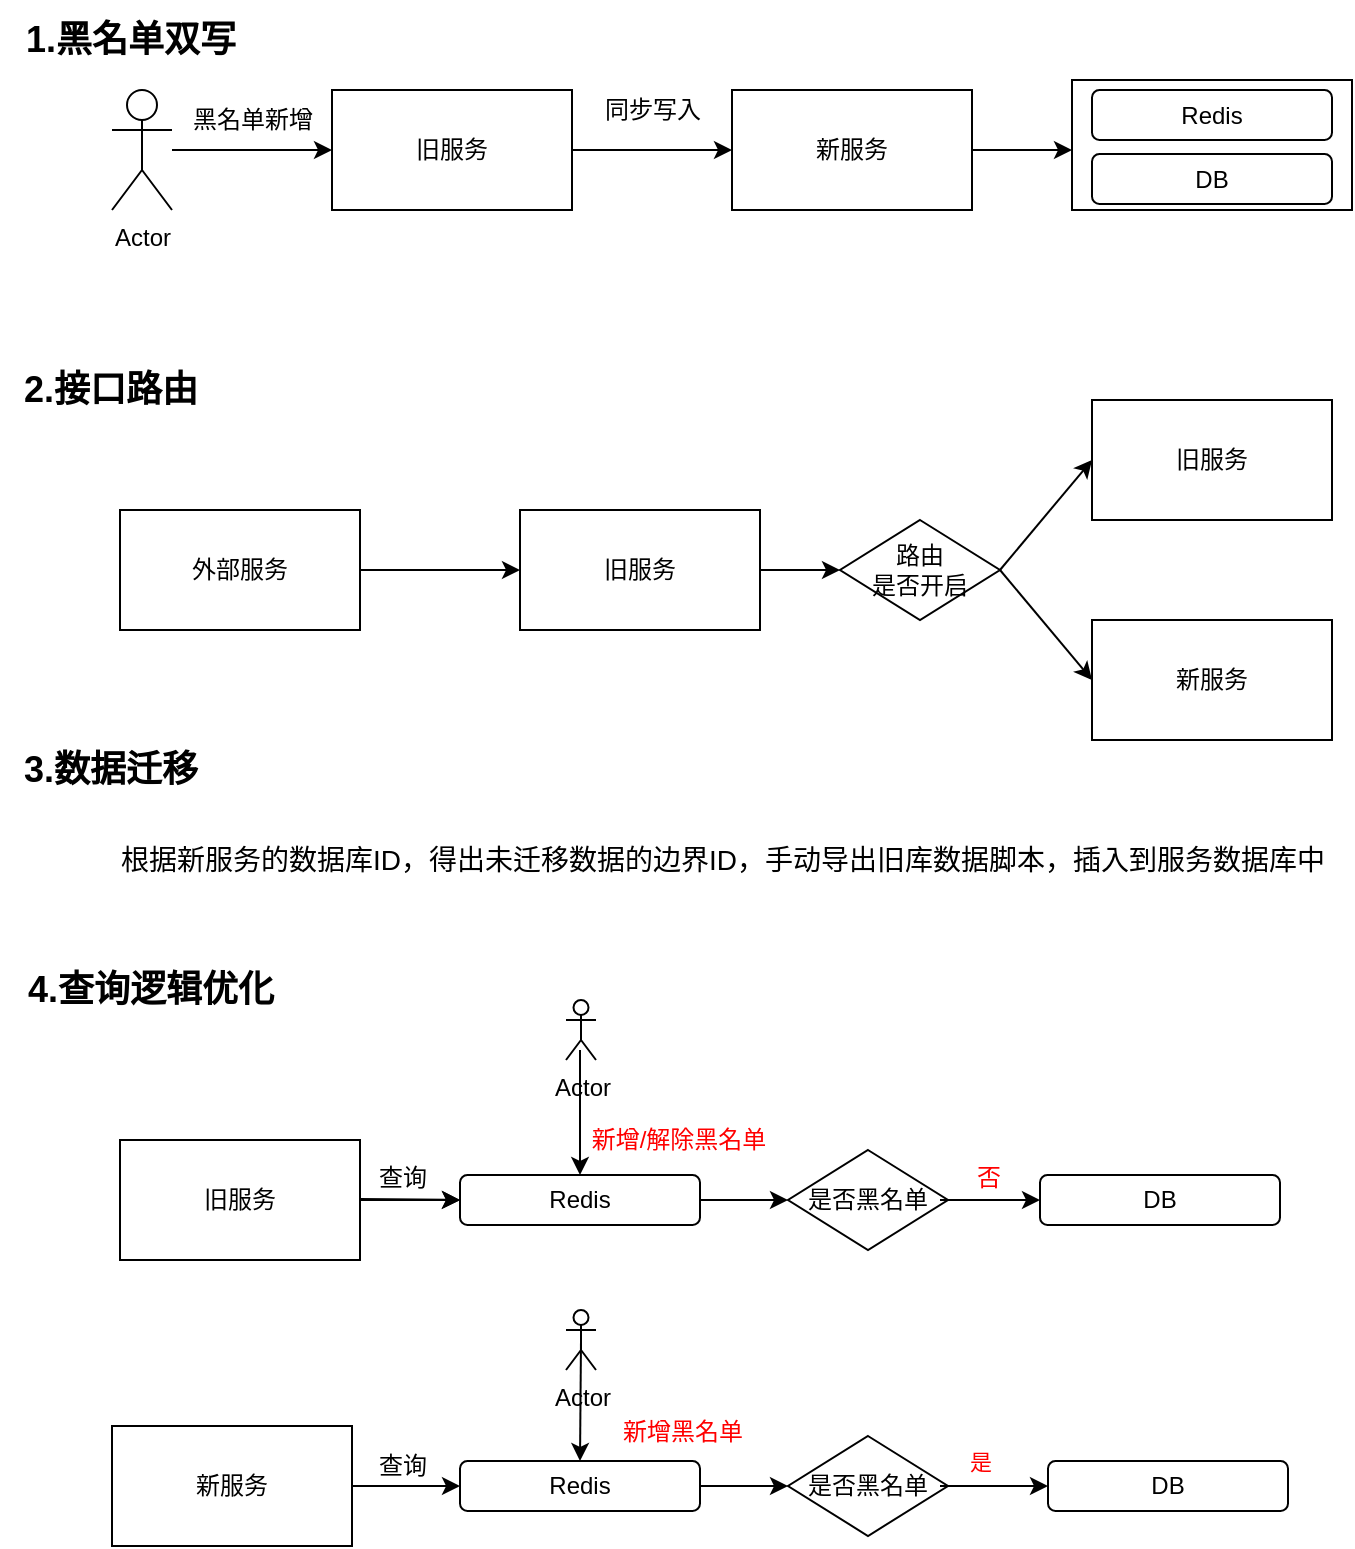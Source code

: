 <mxfile version="21.1.7" type="github">
  <diagram name="第 1 页" id="bvCV-v3Us4rZkpgmmUGV">
    <mxGraphModel dx="1434" dy="764" grid="1" gridSize="10" guides="1" tooltips="1" connect="1" arrows="1" fold="1" page="1" pageScale="1" pageWidth="827" pageHeight="1169" math="0" shadow="0">
      <root>
        <mxCell id="0" />
        <mxCell id="1" parent="0" />
        <mxCell id="1Q4CFdaJzFtLMw4-kMDZ-18" value="" style="rounded=0;whiteSpace=wrap;html=1;" vertex="1" parent="1">
          <mxGeometry x="556" y="95" width="140" height="65" as="geometry" />
        </mxCell>
        <mxCell id="1Q4CFdaJzFtLMw4-kMDZ-1" value="旧服务" style="rounded=0;whiteSpace=wrap;html=1;" vertex="1" parent="1">
          <mxGeometry x="186" y="100" width="120" height="60" as="geometry" />
        </mxCell>
        <mxCell id="1Q4CFdaJzFtLMw4-kMDZ-2" value="Actor" style="shape=umlActor;verticalLabelPosition=bottom;verticalAlign=top;html=1;outlineConnect=0;" vertex="1" parent="1">
          <mxGeometry x="76" y="100" width="30" height="60" as="geometry" />
        </mxCell>
        <mxCell id="1Q4CFdaJzFtLMw4-kMDZ-9" value="" style="endArrow=classic;html=1;rounded=0;" edge="1" parent="1" source="1Q4CFdaJzFtLMw4-kMDZ-2" target="1Q4CFdaJzFtLMw4-kMDZ-1">
          <mxGeometry width="50" height="50" relative="1" as="geometry">
            <mxPoint x="306" y="120" as="sourcePoint" />
            <mxPoint x="356" y="70" as="targetPoint" />
          </mxGeometry>
        </mxCell>
        <mxCell id="1Q4CFdaJzFtLMw4-kMDZ-10" value="新服务" style="rounded=0;whiteSpace=wrap;html=1;" vertex="1" parent="1">
          <mxGeometry x="386" y="100" width="120" height="60" as="geometry" />
        </mxCell>
        <mxCell id="1Q4CFdaJzFtLMw4-kMDZ-11" value="" style="endArrow=classic;html=1;rounded=0;exitX=1;exitY=0.5;exitDx=0;exitDy=0;" edge="1" parent="1" source="1Q4CFdaJzFtLMw4-kMDZ-1">
          <mxGeometry width="50" height="50" relative="1" as="geometry">
            <mxPoint x="306" y="120" as="sourcePoint" />
            <mxPoint x="386" y="130" as="targetPoint" />
          </mxGeometry>
        </mxCell>
        <mxCell id="1Q4CFdaJzFtLMw4-kMDZ-12" value="黑名单新增" style="text;html=1;align=center;verticalAlign=middle;resizable=0;points=[];autosize=1;strokeColor=none;fillColor=none;" vertex="1" parent="1">
          <mxGeometry x="106" y="100" width="80" height="30" as="geometry" />
        </mxCell>
        <mxCell id="1Q4CFdaJzFtLMw4-kMDZ-14" value="&lt;b&gt;&lt;font style=&quot;font-size: 18px;&quot;&gt;1.黑名单双写&lt;/font&gt;&lt;/b&gt;" style="text;html=1;align=center;verticalAlign=middle;resizable=0;points=[];autosize=1;strokeColor=none;fillColor=none;" vertex="1" parent="1">
          <mxGeometry x="20" y="55" width="130" height="40" as="geometry" />
        </mxCell>
        <mxCell id="1Q4CFdaJzFtLMw4-kMDZ-15" value="Redis" style="rounded=1;whiteSpace=wrap;html=1;" vertex="1" parent="1">
          <mxGeometry x="566" y="100" width="120" height="25" as="geometry" />
        </mxCell>
        <mxCell id="1Q4CFdaJzFtLMw4-kMDZ-16" value="DB" style="rounded=1;whiteSpace=wrap;html=1;" vertex="1" parent="1">
          <mxGeometry x="566" y="132" width="120" height="25" as="geometry" />
        </mxCell>
        <mxCell id="1Q4CFdaJzFtLMw4-kMDZ-17" value="" style="endArrow=classic;html=1;rounded=0;exitX=1;exitY=0.5;exitDx=0;exitDy=0;" edge="1" parent="1" source="1Q4CFdaJzFtLMw4-kMDZ-10">
          <mxGeometry width="50" height="50" relative="1" as="geometry">
            <mxPoint x="316" y="140" as="sourcePoint" />
            <mxPoint x="556" y="130" as="targetPoint" />
          </mxGeometry>
        </mxCell>
        <mxCell id="1Q4CFdaJzFtLMw4-kMDZ-19" value="同步写入" style="text;html=1;align=center;verticalAlign=middle;resizable=0;points=[];autosize=1;strokeColor=none;fillColor=none;" vertex="1" parent="1">
          <mxGeometry x="311" y="95" width="70" height="30" as="geometry" />
        </mxCell>
        <mxCell id="1Q4CFdaJzFtLMw4-kMDZ-20" value="&lt;b&gt;&lt;font style=&quot;font-size: 18px;&quot;&gt;2.接口路由&lt;/font&gt;&lt;/b&gt;" style="text;html=1;align=center;verticalAlign=middle;resizable=0;points=[];autosize=1;strokeColor=none;fillColor=none;" vertex="1" parent="1">
          <mxGeometry x="20" y="230" width="110" height="40" as="geometry" />
        </mxCell>
        <mxCell id="1Q4CFdaJzFtLMw4-kMDZ-21" value="外部服务" style="rounded=0;whiteSpace=wrap;html=1;" vertex="1" parent="1">
          <mxGeometry x="80" y="310" width="120" height="60" as="geometry" />
        </mxCell>
        <mxCell id="1Q4CFdaJzFtLMw4-kMDZ-22" value="旧服务" style="rounded=0;whiteSpace=wrap;html=1;" vertex="1" parent="1">
          <mxGeometry x="280" y="310" width="120" height="60" as="geometry" />
        </mxCell>
        <mxCell id="1Q4CFdaJzFtLMw4-kMDZ-23" value="" style="endArrow=classic;html=1;rounded=0;exitX=1;exitY=0.5;exitDx=0;exitDy=0;entryX=0;entryY=0.5;entryDx=0;entryDy=0;" edge="1" parent="1" source="1Q4CFdaJzFtLMw4-kMDZ-21" target="1Q4CFdaJzFtLMw4-kMDZ-22">
          <mxGeometry width="50" height="50" relative="1" as="geometry">
            <mxPoint x="390" y="320" as="sourcePoint" />
            <mxPoint x="440" y="270" as="targetPoint" />
          </mxGeometry>
        </mxCell>
        <mxCell id="1Q4CFdaJzFtLMw4-kMDZ-24" value="路由&lt;br&gt;是否开启" style="rhombus;whiteSpace=wrap;html=1;" vertex="1" parent="1">
          <mxGeometry x="440" y="315" width="80" height="50" as="geometry" />
        </mxCell>
        <mxCell id="1Q4CFdaJzFtLMw4-kMDZ-25" value="旧服务" style="rounded=0;whiteSpace=wrap;html=1;" vertex="1" parent="1">
          <mxGeometry x="566" y="255" width="120" height="60" as="geometry" />
        </mxCell>
        <mxCell id="1Q4CFdaJzFtLMw4-kMDZ-26" value="" style="endArrow=classic;html=1;rounded=0;exitX=1;exitY=0.5;exitDx=0;exitDy=0;entryX=0;entryY=0.5;entryDx=0;entryDy=0;" edge="1" parent="1" source="1Q4CFdaJzFtLMw4-kMDZ-22" target="1Q4CFdaJzFtLMw4-kMDZ-24">
          <mxGeometry width="50" height="50" relative="1" as="geometry">
            <mxPoint x="210" y="350" as="sourcePoint" />
            <mxPoint x="290" y="350" as="targetPoint" />
          </mxGeometry>
        </mxCell>
        <mxCell id="1Q4CFdaJzFtLMw4-kMDZ-27" value="新服务" style="rounded=0;whiteSpace=wrap;html=1;" vertex="1" parent="1">
          <mxGeometry x="566" y="365" width="120" height="60" as="geometry" />
        </mxCell>
        <mxCell id="1Q4CFdaJzFtLMw4-kMDZ-28" value="" style="endArrow=classic;html=1;rounded=0;exitX=1;exitY=0.5;exitDx=0;exitDy=0;entryX=0;entryY=0.5;entryDx=0;entryDy=0;" edge="1" parent="1" source="1Q4CFdaJzFtLMw4-kMDZ-24" target="1Q4CFdaJzFtLMw4-kMDZ-25">
          <mxGeometry width="50" height="50" relative="1" as="geometry">
            <mxPoint x="410" y="350" as="sourcePoint" />
            <mxPoint x="450" y="350" as="targetPoint" />
          </mxGeometry>
        </mxCell>
        <mxCell id="1Q4CFdaJzFtLMw4-kMDZ-29" value="" style="endArrow=classic;html=1;rounded=0;entryX=0;entryY=0.5;entryDx=0;entryDy=0;" edge="1" parent="1" target="1Q4CFdaJzFtLMw4-kMDZ-27">
          <mxGeometry width="50" height="50" relative="1" as="geometry">
            <mxPoint x="520" y="340" as="sourcePoint" />
            <mxPoint x="576" y="350" as="targetPoint" />
          </mxGeometry>
        </mxCell>
        <mxCell id="1Q4CFdaJzFtLMw4-kMDZ-30" value="&lt;b&gt;&lt;font style=&quot;font-size: 18px;&quot;&gt;3.数据迁移&lt;/font&gt;&lt;/b&gt;" style="text;html=1;align=center;verticalAlign=middle;resizable=0;points=[];autosize=1;strokeColor=none;fillColor=none;" vertex="1" parent="1">
          <mxGeometry x="20" y="420" width="110" height="40" as="geometry" />
        </mxCell>
        <mxCell id="1Q4CFdaJzFtLMw4-kMDZ-31" value="&lt;font style=&quot;font-size: 14px;&quot;&gt;根据新服务的数据库ID，得出未迁移数据的边界ID，手动导出旧库数据脚本，插入到服务数据库中&lt;/font&gt;" style="text;html=1;align=center;verticalAlign=middle;resizable=0;points=[];autosize=1;strokeColor=none;fillColor=none;" vertex="1" parent="1">
          <mxGeometry x="66" y="470" width="630" height="30" as="geometry" />
        </mxCell>
        <mxCell id="1Q4CFdaJzFtLMw4-kMDZ-32" value="&lt;b&gt;&lt;font style=&quot;font-size: 18px;&quot;&gt;4.查询逻辑优化&lt;/font&gt;&lt;/b&gt;" style="text;html=1;align=center;verticalAlign=middle;resizable=0;points=[];autosize=1;strokeColor=none;fillColor=none;" vertex="1" parent="1">
          <mxGeometry x="20" y="530" width="150" height="40" as="geometry" />
        </mxCell>
        <mxCell id="1Q4CFdaJzFtLMw4-kMDZ-37" value="" style="edgeStyle=orthogonalEdgeStyle;rounded=0;orthogonalLoop=1;jettySize=auto;html=1;" edge="1" parent="1" source="1Q4CFdaJzFtLMw4-kMDZ-33" target="1Q4CFdaJzFtLMw4-kMDZ-34">
          <mxGeometry relative="1" as="geometry" />
        </mxCell>
        <mxCell id="1Q4CFdaJzFtLMw4-kMDZ-33" value="旧服务" style="rounded=0;whiteSpace=wrap;html=1;" vertex="1" parent="1">
          <mxGeometry x="80" y="625" width="120" height="60" as="geometry" />
        </mxCell>
        <mxCell id="1Q4CFdaJzFtLMw4-kMDZ-34" value="Redis" style="rounded=1;whiteSpace=wrap;html=1;" vertex="1" parent="1">
          <mxGeometry x="250" y="642.5" width="120" height="25" as="geometry" />
        </mxCell>
        <mxCell id="1Q4CFdaJzFtLMw4-kMDZ-35" value="DB" style="rounded=1;whiteSpace=wrap;html=1;" vertex="1" parent="1">
          <mxGeometry x="540" y="642.5" width="120" height="25" as="geometry" />
        </mxCell>
        <mxCell id="1Q4CFdaJzFtLMw4-kMDZ-36" value="" style="endArrow=classic;html=1;rounded=0;exitX=1;exitY=0.5;exitDx=0;exitDy=0;" edge="1" parent="1">
          <mxGeometry width="50" height="50" relative="1" as="geometry">
            <mxPoint x="200" y="654.5" as="sourcePoint" />
            <mxPoint x="250" y="655" as="targetPoint" />
          </mxGeometry>
        </mxCell>
        <mxCell id="1Q4CFdaJzFtLMw4-kMDZ-40" value="是否黑名单" style="rhombus;whiteSpace=wrap;html=1;" vertex="1" parent="1">
          <mxGeometry x="414" y="630" width="80" height="50" as="geometry" />
        </mxCell>
        <mxCell id="1Q4CFdaJzFtLMw4-kMDZ-42" value="" style="endArrow=classic;html=1;rounded=0;entryX=0;entryY=0.5;entryDx=0;entryDy=0;" edge="1" parent="1" target="1Q4CFdaJzFtLMw4-kMDZ-40">
          <mxGeometry width="50" height="50" relative="1" as="geometry">
            <mxPoint x="370" y="655" as="sourcePoint" />
            <mxPoint x="260" y="665" as="targetPoint" />
          </mxGeometry>
        </mxCell>
        <mxCell id="1Q4CFdaJzFtLMw4-kMDZ-43" value="" style="endArrow=classic;html=1;rounded=0;entryX=0;entryY=0.5;entryDx=0;entryDy=0;" edge="1" parent="1" target="1Q4CFdaJzFtLMw4-kMDZ-35">
          <mxGeometry width="50" height="50" relative="1" as="geometry">
            <mxPoint x="490" y="655" as="sourcePoint" />
            <mxPoint x="424" y="665" as="targetPoint" />
          </mxGeometry>
        </mxCell>
        <mxCell id="1Q4CFdaJzFtLMw4-kMDZ-44" value="否" style="text;html=1;align=center;verticalAlign=middle;resizable=0;points=[];autosize=1;strokeColor=none;fillColor=none;fontColor=#FF0000;" vertex="1" parent="1">
          <mxGeometry x="494" y="629" width="40" height="30" as="geometry" />
        </mxCell>
        <mxCell id="1Q4CFdaJzFtLMw4-kMDZ-45" value="新服务" style="rounded=0;whiteSpace=wrap;html=1;" vertex="1" parent="1">
          <mxGeometry x="76" y="768" width="120" height="60" as="geometry" />
        </mxCell>
        <mxCell id="1Q4CFdaJzFtLMw4-kMDZ-46" value="Redis" style="rounded=1;whiteSpace=wrap;html=1;" vertex="1" parent="1">
          <mxGeometry x="250" y="785.5" width="120" height="25" as="geometry" />
        </mxCell>
        <mxCell id="1Q4CFdaJzFtLMw4-kMDZ-47" value="" style="endArrow=classic;html=1;rounded=0;exitX=1;exitY=0.5;exitDx=0;exitDy=0;" edge="1" parent="1" source="1Q4CFdaJzFtLMw4-kMDZ-45">
          <mxGeometry width="50" height="50" relative="1" as="geometry">
            <mxPoint x="210" y="692.5" as="sourcePoint" />
            <mxPoint x="250" y="798" as="targetPoint" />
          </mxGeometry>
        </mxCell>
        <mxCell id="1Q4CFdaJzFtLMw4-kMDZ-48" value="是否黑名单" style="rhombus;whiteSpace=wrap;html=1;" vertex="1" parent="1">
          <mxGeometry x="414" y="773" width="80" height="50" as="geometry" />
        </mxCell>
        <mxCell id="1Q4CFdaJzFtLMw4-kMDZ-49" value="" style="endArrow=classic;html=1;rounded=0;exitX=1;exitY=0.5;exitDx=0;exitDy=0;entryX=0;entryY=0.5;entryDx=0;entryDy=0;" edge="1" parent="1" source="1Q4CFdaJzFtLMw4-kMDZ-46" target="1Q4CFdaJzFtLMw4-kMDZ-48">
          <mxGeometry width="50" height="50" relative="1" as="geometry">
            <mxPoint x="206" y="808" as="sourcePoint" />
            <mxPoint x="260" y="808" as="targetPoint" />
          </mxGeometry>
        </mxCell>
        <mxCell id="1Q4CFdaJzFtLMw4-kMDZ-50" value="DB" style="rounded=1;whiteSpace=wrap;html=1;" vertex="1" parent="1">
          <mxGeometry x="544" y="785.5" width="120" height="25" as="geometry" />
        </mxCell>
        <mxCell id="1Q4CFdaJzFtLMw4-kMDZ-51" value="" style="endArrow=classic;html=1;rounded=0;entryX=0;entryY=0.5;entryDx=0;entryDy=0;" edge="1" parent="1" target="1Q4CFdaJzFtLMw4-kMDZ-50">
          <mxGeometry width="50" height="50" relative="1" as="geometry">
            <mxPoint x="490" y="798" as="sourcePoint" />
            <mxPoint x="424" y="808" as="targetPoint" />
          </mxGeometry>
        </mxCell>
        <mxCell id="1Q4CFdaJzFtLMw4-kMDZ-52" value="是" style="edgeLabel;html=1;align=center;verticalAlign=middle;resizable=0;points=[];fontColor=#FF0000;" vertex="1" connectable="0" parent="1Q4CFdaJzFtLMw4-kMDZ-51">
          <mxGeometry x="-0.518" y="7" relative="1" as="geometry">
            <mxPoint x="7" y="-5" as="offset" />
          </mxGeometry>
        </mxCell>
        <mxCell id="1Q4CFdaJzFtLMw4-kMDZ-53" value="新增/解除黑名单" style="text;html=1;align=center;verticalAlign=middle;resizable=0;points=[];autosize=1;strokeColor=none;fillColor=none;fontColor=#FF0000;" vertex="1" parent="1">
          <mxGeometry x="304" y="610" width="110" height="30" as="geometry" />
        </mxCell>
        <mxCell id="1Q4CFdaJzFtLMw4-kMDZ-54" value="Actor" style="shape=umlActor;verticalLabelPosition=bottom;verticalAlign=top;html=1;outlineConnect=0;" vertex="1" parent="1">
          <mxGeometry x="303" y="555" width="15" height="30" as="geometry" />
        </mxCell>
        <mxCell id="1Q4CFdaJzFtLMw4-kMDZ-58" value="" style="endArrow=classic;html=1;rounded=0;entryX=0.5;entryY=0;entryDx=0;entryDy=0;" edge="1" parent="1" target="1Q4CFdaJzFtLMw4-kMDZ-34">
          <mxGeometry width="50" height="50" relative="1" as="geometry">
            <mxPoint x="310" y="580" as="sourcePoint" />
            <mxPoint x="440" y="460" as="targetPoint" />
          </mxGeometry>
        </mxCell>
        <mxCell id="1Q4CFdaJzFtLMw4-kMDZ-60" value="Actor" style="shape=umlActor;verticalLabelPosition=bottom;verticalAlign=top;html=1;outlineConnect=0;" vertex="1" parent="1">
          <mxGeometry x="303" y="710" width="15" height="30" as="geometry" />
        </mxCell>
        <mxCell id="1Q4CFdaJzFtLMw4-kMDZ-61" value="" style="endArrow=classic;html=1;rounded=0;entryX=0.5;entryY=0;entryDx=0;entryDy=0;exitX=0.5;exitY=0.5;exitDx=0;exitDy=0;exitPerimeter=0;" edge="1" parent="1" source="1Q4CFdaJzFtLMw4-kMDZ-60" target="1Q4CFdaJzFtLMw4-kMDZ-46">
          <mxGeometry width="50" height="50" relative="1" as="geometry">
            <mxPoint x="320" y="590" as="sourcePoint" />
            <mxPoint x="320" y="653" as="targetPoint" />
          </mxGeometry>
        </mxCell>
        <mxCell id="1Q4CFdaJzFtLMw4-kMDZ-62" value="新增黑名单" style="text;html=1;align=center;verticalAlign=middle;resizable=0;points=[];autosize=1;strokeColor=none;fillColor=none;fontColor=#FF0000;" vertex="1" parent="1">
          <mxGeometry x="321" y="755.5" width="80" height="30" as="geometry" />
        </mxCell>
        <mxCell id="1Q4CFdaJzFtLMw4-kMDZ-63" value="查询" style="text;html=1;align=center;verticalAlign=middle;resizable=0;points=[];autosize=1;strokeColor=none;fillColor=none;" vertex="1" parent="1">
          <mxGeometry x="196" y="773" width="50" height="30" as="geometry" />
        </mxCell>
        <mxCell id="1Q4CFdaJzFtLMw4-kMDZ-64" value="查询" style="text;html=1;align=center;verticalAlign=middle;resizable=0;points=[];autosize=1;strokeColor=none;fillColor=none;" vertex="1" parent="1">
          <mxGeometry x="196" y="629" width="50" height="30" as="geometry" />
        </mxCell>
      </root>
    </mxGraphModel>
  </diagram>
</mxfile>
